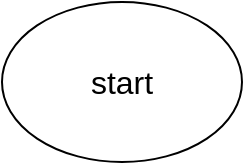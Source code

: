 <mxfile version="15.9.6" type="github">
  <diagram id="-gVFYIDQMTe-g6Iqv1ij" name="Page-1">
    <mxGraphModel dx="1426" dy="712" grid="1" gridSize="10" guides="1" tooltips="1" connect="1" arrows="1" fold="1" page="1" pageScale="1" pageWidth="827" pageHeight="1169" math="0" shadow="0">
      <root>
        <mxCell id="0" />
        <mxCell id="1" parent="0" />
        <mxCell id="5NoovWlNY3w6n-IJrjvH-1" value="&lt;font style=&quot;font-size: 16px&quot;&gt;start&lt;/font&gt;" style="ellipse;whiteSpace=wrap;html=1;" vertex="1" parent="1">
          <mxGeometry x="200" y="70" width="120" height="80" as="geometry" />
        </mxCell>
      </root>
    </mxGraphModel>
  </diagram>
</mxfile>
